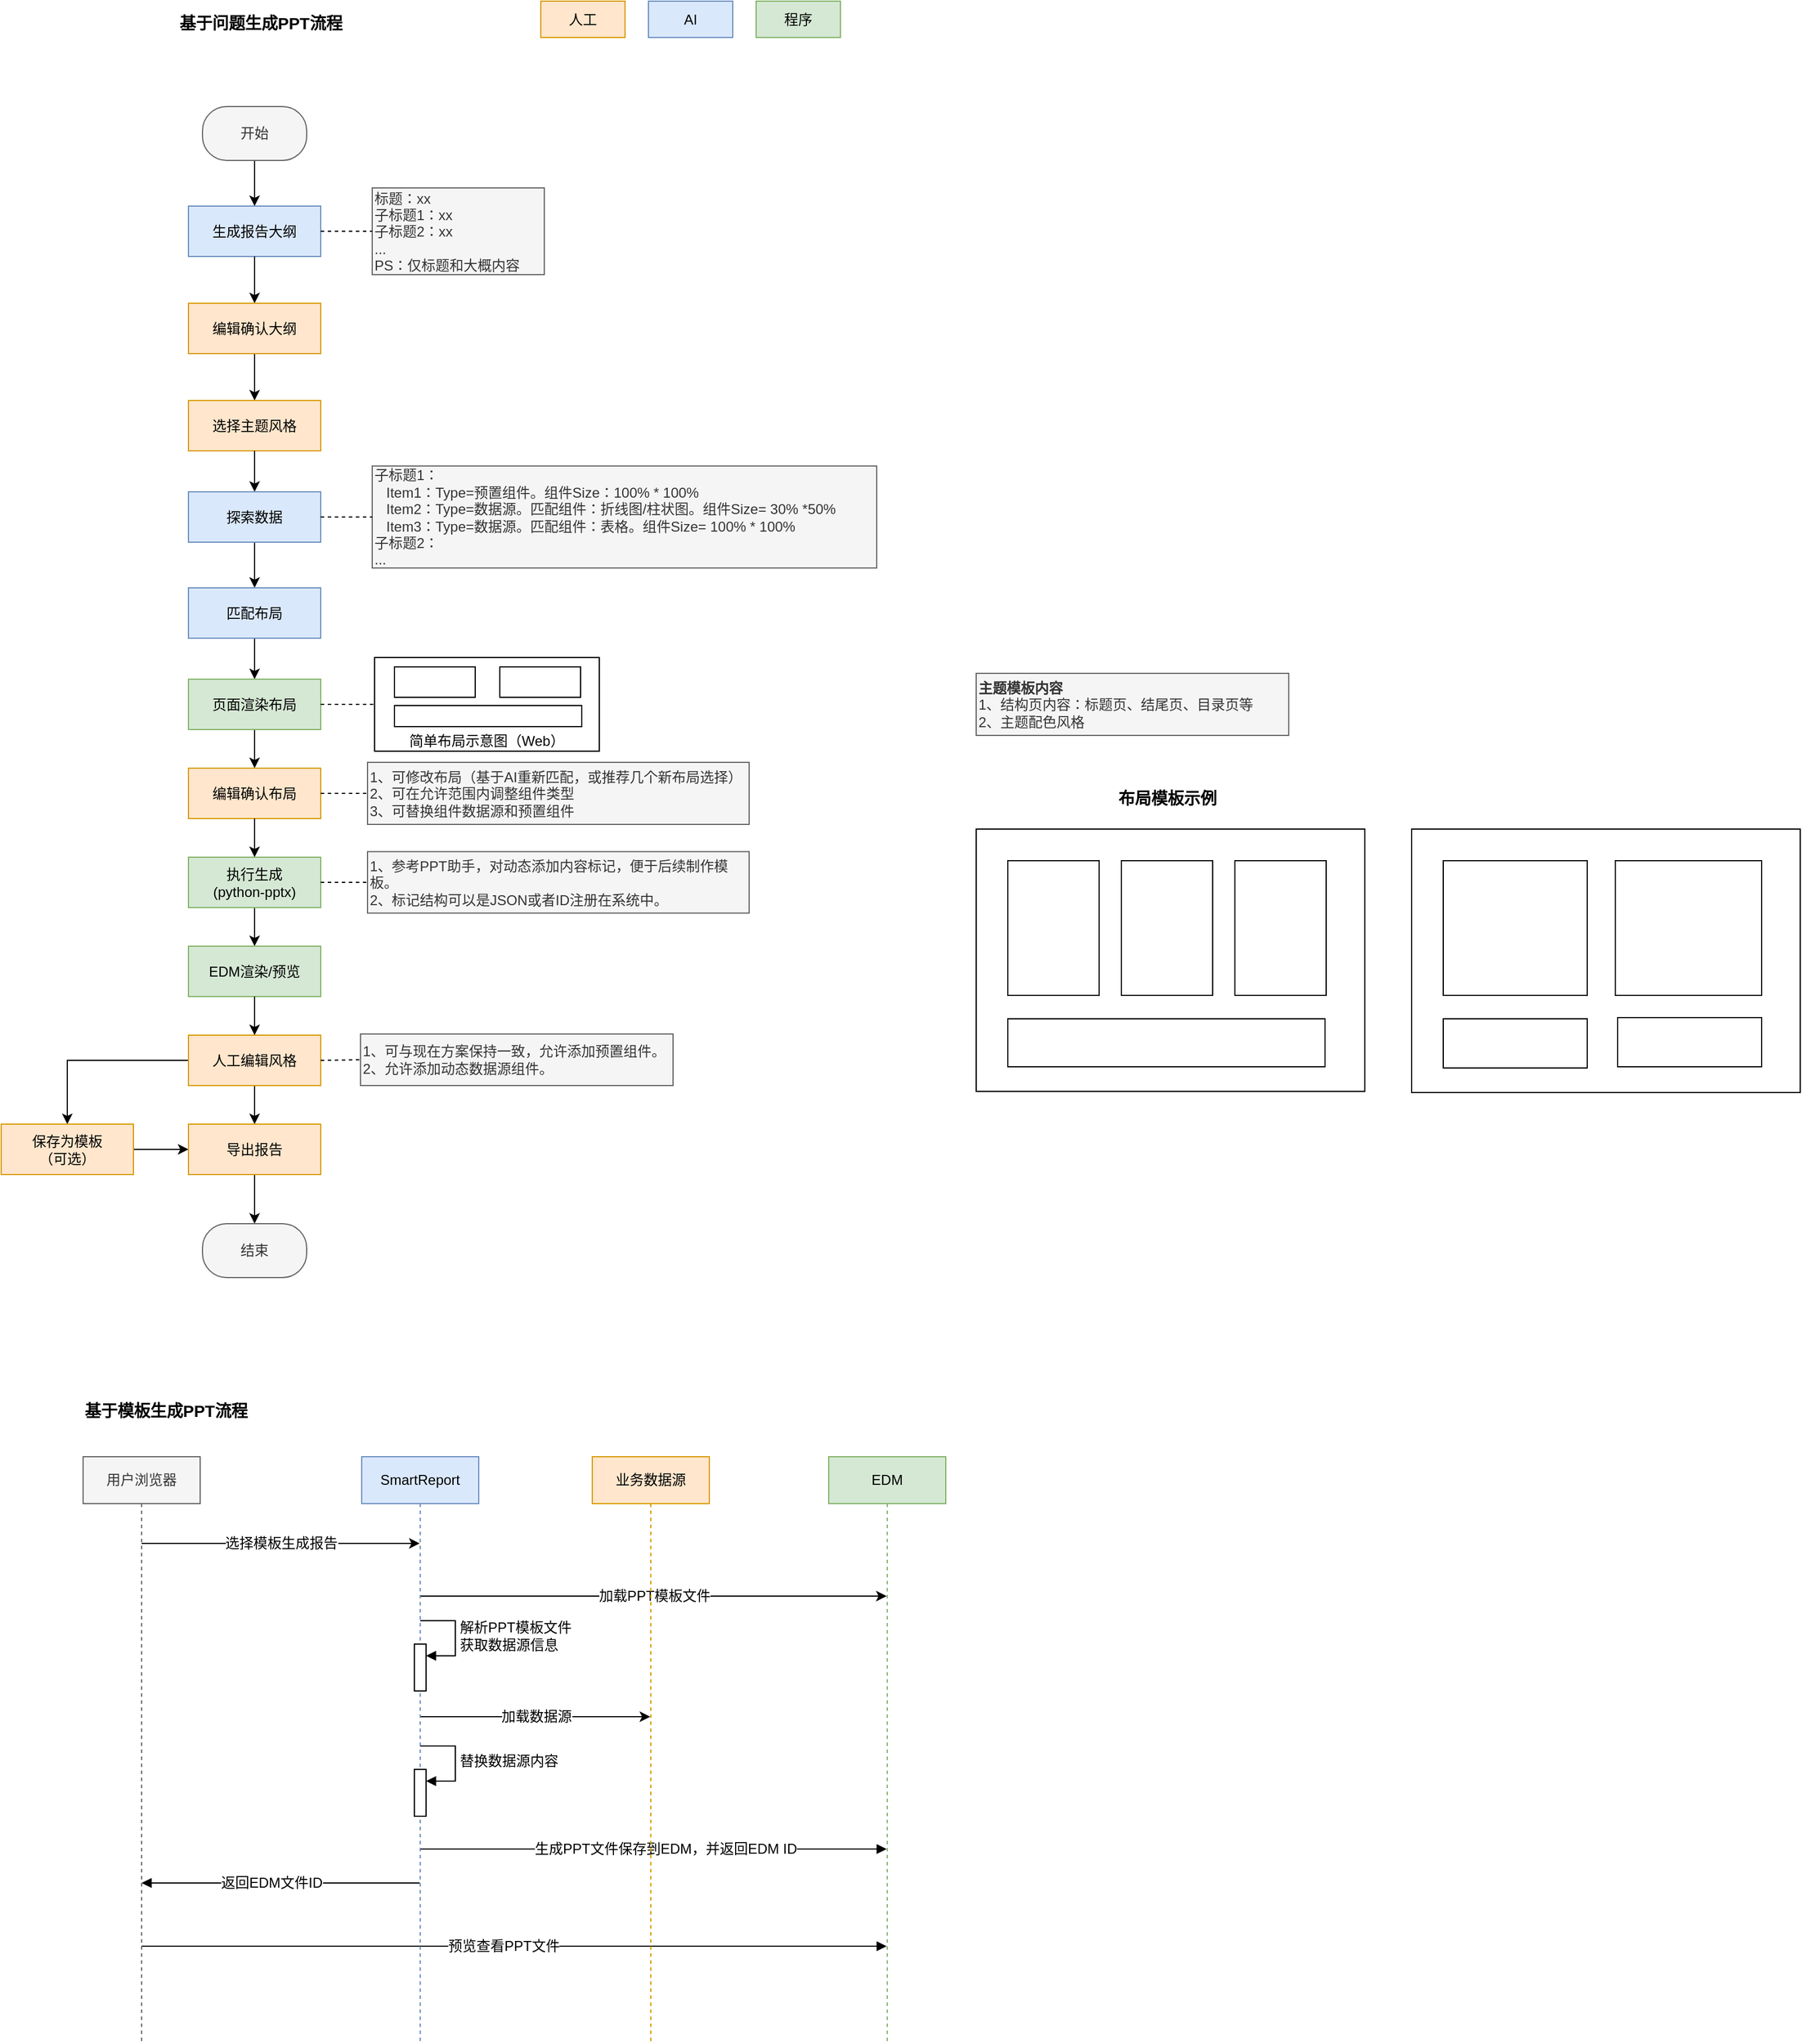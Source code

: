<mxfile version="28.0.7">
  <diagram name="第 1 页" id="jk5YHTTTH-RLSOyYegVJ">
    <mxGraphModel dx="1593" dy="970" grid="0" gridSize="10" guides="1" tooltips="1" connect="1" arrows="1" fold="1" page="1" pageScale="1" pageWidth="3300" pageHeight="4681" math="0" shadow="0">
      <root>
        <mxCell id="0" />
        <mxCell id="1" parent="0" />
        <mxCell id="n3WzK0WkApfT9tYa669b-3" style="edgeStyle=orthogonalEdgeStyle;rounded=0;orthogonalLoop=1;jettySize=auto;html=1;exitX=0.5;exitY=1;exitDx=0;exitDy=0;" edge="1" parent="1" source="n3WzK0WkApfT9tYa669b-1" target="n3WzK0WkApfT9tYa669b-2">
          <mxGeometry relative="1" as="geometry" />
        </mxCell>
        <mxCell id="n3WzK0WkApfT9tYa669b-1" value="开始" style="rounded=1;whiteSpace=wrap;html=1;arcSize=45;fillColor=#f5f5f5;strokeColor=#666666;fontColor=#333333;" vertex="1" parent="1">
          <mxGeometry x="471" y="898" width="89" height="46" as="geometry" />
        </mxCell>
        <mxCell id="n3WzK0WkApfT9tYa669b-17" style="edgeStyle=orthogonalEdgeStyle;rounded=0;orthogonalLoop=1;jettySize=auto;html=1;exitX=0.5;exitY=1;exitDx=0;exitDy=0;entryX=0.5;entryY=0;entryDx=0;entryDy=0;" edge="1" parent="1" source="n3WzK0WkApfT9tYa669b-37" target="n3WzK0WkApfT9tYa669b-4">
          <mxGeometry relative="1" as="geometry" />
        </mxCell>
        <mxCell id="n3WzK0WkApfT9tYa669b-2" value="生成报告大纲" style="rounded=0;whiteSpace=wrap;html=1;fillColor=#dae8fc;strokeColor=#6c8ebf;" vertex="1" parent="1">
          <mxGeometry x="459" y="983" width="113" height="43" as="geometry" />
        </mxCell>
        <mxCell id="n3WzK0WkApfT9tYa669b-39" style="edgeStyle=orthogonalEdgeStyle;rounded=0;orthogonalLoop=1;jettySize=auto;html=1;exitX=0.5;exitY=1;exitDx=0;exitDy=0;entryX=0.5;entryY=0;entryDx=0;entryDy=0;" edge="1" parent="1" source="n3WzK0WkApfT9tYa669b-40" target="n3WzK0WkApfT9tYa669b-18">
          <mxGeometry relative="1" as="geometry" />
        </mxCell>
        <mxCell id="n3WzK0WkApfT9tYa669b-4" value="选择主题风格" style="rounded=0;whiteSpace=wrap;html=1;fillColor=#ffe6cc;strokeColor=#d79b00;" vertex="1" parent="1">
          <mxGeometry x="459" y="1149" width="113" height="43" as="geometry" />
        </mxCell>
        <mxCell id="n3WzK0WkApfT9tYa669b-14" value="人工" style="rounded=0;whiteSpace=wrap;html=1;fillColor=#ffe6cc;strokeColor=#d79b00;" vertex="1" parent="1">
          <mxGeometry x="760" y="808" width="72" height="31" as="geometry" />
        </mxCell>
        <mxCell id="n3WzK0WkApfT9tYa669b-15" value="AI" style="rounded=0;whiteSpace=wrap;html=1;fillColor=#dae8fc;strokeColor=#6c8ebf;" vertex="1" parent="1">
          <mxGeometry x="852" y="808" width="72" height="31" as="geometry" />
        </mxCell>
        <mxCell id="n3WzK0WkApfT9tYa669b-16" value="程序" style="rounded=0;whiteSpace=wrap;html=1;fillColor=#d5e8d4;strokeColor=#82b366;" vertex="1" parent="1">
          <mxGeometry x="944" y="808" width="72" height="31" as="geometry" />
        </mxCell>
        <mxCell id="n3WzK0WkApfT9tYa669b-43" style="edgeStyle=orthogonalEdgeStyle;rounded=0;orthogonalLoop=1;jettySize=auto;html=1;exitX=0.5;exitY=1;exitDx=0;exitDy=0;entryX=0.5;entryY=0;entryDx=0;entryDy=0;" edge="1" parent="1" source="n3WzK0WkApfT9tYa669b-18" target="n3WzK0WkApfT9tYa669b-42">
          <mxGeometry relative="1" as="geometry" />
        </mxCell>
        <mxCell id="n3WzK0WkApfT9tYa669b-18" value="匹配布局" style="rounded=0;whiteSpace=wrap;html=1;fillColor=#dae8fc;strokeColor=#6c8ebf;" vertex="1" parent="1">
          <mxGeometry x="459" y="1309" width="113" height="43" as="geometry" />
        </mxCell>
        <mxCell id="n3WzK0WkApfT9tYa669b-19" value="布局模板示例" style="text;html=1;align=center;verticalAlign=middle;whiteSpace=wrap;rounded=0;fontStyle=1;fontSize=14;" vertex="1" parent="1">
          <mxGeometry x="1229.5" y="1474" width="131" height="30" as="geometry" />
        </mxCell>
        <mxCell id="n3WzK0WkApfT9tYa669b-26" value="" style="rounded=0;whiteSpace=wrap;html=1;" vertex="1" parent="1">
          <mxGeometry x="1132" y="1515" width="332" height="224" as="geometry" />
        </mxCell>
        <mxCell id="n3WzK0WkApfT9tYa669b-27" value="" style="rounded=0;whiteSpace=wrap;html=1;" vertex="1" parent="1">
          <mxGeometry x="1159" y="1542" width="78" height="115" as="geometry" />
        </mxCell>
        <mxCell id="n3WzK0WkApfT9tYa669b-28" value="" style="rounded=0;whiteSpace=wrap;html=1;" vertex="1" parent="1">
          <mxGeometry x="1256" y="1542" width="78" height="115" as="geometry" />
        </mxCell>
        <mxCell id="n3WzK0WkApfT9tYa669b-29" value="" style="rounded=0;whiteSpace=wrap;html=1;" vertex="1" parent="1">
          <mxGeometry x="1353" y="1542" width="78" height="115" as="geometry" />
        </mxCell>
        <mxCell id="n3WzK0WkApfT9tYa669b-30" value="" style="rounded=0;whiteSpace=wrap;html=1;" vertex="1" parent="1">
          <mxGeometry x="1159" y="1677" width="271" height="41" as="geometry" />
        </mxCell>
        <mxCell id="n3WzK0WkApfT9tYa669b-31" value="" style="rounded=0;whiteSpace=wrap;html=1;" vertex="1" parent="1">
          <mxGeometry x="1504" y="1515" width="332" height="225" as="geometry" />
        </mxCell>
        <mxCell id="n3WzK0WkApfT9tYa669b-32" value="" style="rounded=0;whiteSpace=wrap;html=1;" vertex="1" parent="1">
          <mxGeometry x="1531" y="1542" width="123" height="115" as="geometry" />
        </mxCell>
        <mxCell id="n3WzK0WkApfT9tYa669b-34" value="" style="rounded=0;whiteSpace=wrap;html=1;" vertex="1" parent="1">
          <mxGeometry x="1678" y="1542" width="125" height="115" as="geometry" />
        </mxCell>
        <mxCell id="n3WzK0WkApfT9tYa669b-35" value="" style="rounded=0;whiteSpace=wrap;html=1;" vertex="1" parent="1">
          <mxGeometry x="1531" y="1677" width="123" height="42" as="geometry" />
        </mxCell>
        <mxCell id="n3WzK0WkApfT9tYa669b-36" value="" style="rounded=0;whiteSpace=wrap;html=1;" vertex="1" parent="1">
          <mxGeometry x="1680" y="1676" width="123" height="42" as="geometry" />
        </mxCell>
        <mxCell id="n3WzK0WkApfT9tYa669b-38" value="" style="edgeStyle=orthogonalEdgeStyle;rounded=0;orthogonalLoop=1;jettySize=auto;html=1;exitX=0.5;exitY=1;exitDx=0;exitDy=0;entryX=0.5;entryY=0;entryDx=0;entryDy=0;" edge="1" parent="1" source="n3WzK0WkApfT9tYa669b-2" target="n3WzK0WkApfT9tYa669b-37">
          <mxGeometry relative="1" as="geometry">
            <mxPoint x="516" y="1026" as="sourcePoint" />
            <mxPoint x="516" y="1168" as="targetPoint" />
          </mxGeometry>
        </mxCell>
        <mxCell id="n3WzK0WkApfT9tYa669b-37" value="编辑确认大纲" style="rounded=0;whiteSpace=wrap;html=1;fillColor=#ffe6cc;strokeColor=#d79b00;" vertex="1" parent="1">
          <mxGeometry x="459" y="1066" width="113" height="43" as="geometry" />
        </mxCell>
        <mxCell id="n3WzK0WkApfT9tYa669b-41" value="" style="edgeStyle=orthogonalEdgeStyle;rounded=0;orthogonalLoop=1;jettySize=auto;html=1;exitX=0.5;exitY=1;exitDx=0;exitDy=0;entryX=0.5;entryY=0;entryDx=0;entryDy=0;" edge="1" parent="1" source="n3WzK0WkApfT9tYa669b-4" target="n3WzK0WkApfT9tYa669b-40">
          <mxGeometry relative="1" as="geometry">
            <mxPoint x="516" y="1192" as="sourcePoint" />
            <mxPoint x="516" y="1335" as="targetPoint" />
          </mxGeometry>
        </mxCell>
        <mxCell id="n3WzK0WkApfT9tYa669b-40" value="探索数据" style="rounded=0;whiteSpace=wrap;html=1;fillColor=#dae8fc;strokeColor=#6c8ebf;" vertex="1" parent="1">
          <mxGeometry x="459" y="1227" width="113" height="43" as="geometry" />
        </mxCell>
        <mxCell id="n3WzK0WkApfT9tYa669b-49" style="edgeStyle=orthogonalEdgeStyle;rounded=0;orthogonalLoop=1;jettySize=auto;html=1;exitX=0.5;exitY=1;exitDx=0;exitDy=0;entryX=0.5;entryY=0;entryDx=0;entryDy=0;" edge="1" parent="1" source="n3WzK0WkApfT9tYa669b-42" target="n3WzK0WkApfT9tYa669b-44">
          <mxGeometry relative="1" as="geometry" />
        </mxCell>
        <mxCell id="n3WzK0WkApfT9tYa669b-42" value="页面渲染布局" style="rounded=0;whiteSpace=wrap;html=1;fillColor=#d5e8d4;strokeColor=#82b366;" vertex="1" parent="1">
          <mxGeometry x="459" y="1387" width="113" height="43" as="geometry" />
        </mxCell>
        <mxCell id="n3WzK0WkApfT9tYa669b-44" value="编辑确认布局" style="rounded=0;whiteSpace=wrap;html=1;fillColor=#ffe6cc;strokeColor=#d79b00;" vertex="1" parent="1">
          <mxGeometry x="459" y="1463" width="113" height="43" as="geometry" />
        </mxCell>
        <mxCell id="n3WzK0WkApfT9tYa669b-45" value="&lt;font style=&quot;font-size: 14px;&quot;&gt;基于问题生成PPT流程&lt;/font&gt;" style="text;html=1;align=center;verticalAlign=middle;whiteSpace=wrap;rounded=0;fontStyle=1" vertex="1" parent="1">
          <mxGeometry x="436" y="812" width="170" height="30" as="geometry" />
        </mxCell>
        <mxCell id="n3WzK0WkApfT9tYa669b-50" value="标题：xx&lt;br&gt;&lt;div&gt;&lt;div style=&quot;&quot;&gt;子标题1：xx&lt;/div&gt;&lt;div style=&quot;&quot;&gt;&lt;span style=&quot;background-color: transparent; color: light-dark(rgb(51, 51, 51), rgb(193, 193, 193));&quot;&gt;子标题2&lt;/span&gt;：xx&lt;br&gt;&lt;/div&gt;&lt;/div&gt;&lt;div style=&quot;&quot;&gt;...&lt;/div&gt;&lt;div style=&quot;&quot;&gt;PS：仅标题和大概内容&lt;/div&gt;" style="rounded=0;whiteSpace=wrap;html=1;align=left;fillColor=#f5f5f5;fontColor=#333333;strokeColor=#666666;" vertex="1" parent="1">
          <mxGeometry x="616" y="967.5" width="147" height="74" as="geometry" />
        </mxCell>
        <mxCell id="n3WzK0WkApfT9tYa669b-51" value="" style="endArrow=none;dashed=1;html=1;rounded=0;exitX=1;exitY=0.5;exitDx=0;exitDy=0;entryX=0;entryY=0.5;entryDx=0;entryDy=0;" edge="1" parent="1" source="n3WzK0WkApfT9tYa669b-2" target="n3WzK0WkApfT9tYa669b-50">
          <mxGeometry width="50" height="50" relative="1" as="geometry">
            <mxPoint x="584" y="1093" as="sourcePoint" />
            <mxPoint x="634" y="1043" as="targetPoint" />
          </mxGeometry>
        </mxCell>
        <mxCell id="n3WzK0WkApfT9tYa669b-53" value="&lt;div&gt;&lt;div style=&quot;&quot;&gt;子标题1：&lt;/div&gt;&lt;div style=&quot;&quot;&gt;&amp;nbsp; &amp;nbsp;Item1：Type=预置组件。组件Size：100% * 100%&lt;/div&gt;&lt;div style=&quot;&quot;&gt;&amp;nbsp; &amp;nbsp;Item2：Type=数据源。匹配组件：折线图/柱状图。组件Size= 30% *50%&lt;/div&gt;&lt;div style=&quot;&quot;&gt;&amp;nbsp; &amp;nbsp;Item3：Type=数据源。匹配组件：表格。&lt;span style=&quot;background-color: transparent; color: light-dark(rgb(51, 51, 51), rgb(193, 193, 193));&quot;&gt;组件Size=&amp;nbsp;&lt;/span&gt;&lt;span style=&quot;background-color: transparent; color: light-dark(rgb(51, 51, 51), rgb(193, 193, 193));&quot;&gt;100% * 100%&lt;/span&gt;&lt;/div&gt;&lt;div style=&quot;&quot;&gt;&lt;span style=&quot;background-color: transparent; color: light-dark(rgb(51, 51, 51), rgb(193, 193, 193));&quot;&gt;子标题2：&lt;br&gt;...&lt;/span&gt;&lt;/div&gt;&lt;/div&gt;" style="rounded=0;whiteSpace=wrap;html=1;align=left;fillColor=#f5f5f5;fontColor=#333333;strokeColor=#666666;" vertex="1" parent="1">
          <mxGeometry x="616" y="1204.94" width="431" height="87.12" as="geometry" />
        </mxCell>
        <mxCell id="n3WzK0WkApfT9tYa669b-54" value="" style="endArrow=none;dashed=1;html=1;rounded=0;exitX=1;exitY=0.5;exitDx=0;exitDy=0;entryX=0;entryY=0.5;entryDx=0;entryDy=0;" edge="1" parent="1" source="n3WzK0WkApfT9tYa669b-40" target="n3WzK0WkApfT9tYa669b-53">
          <mxGeometry width="50" height="50" relative="1" as="geometry">
            <mxPoint x="582" y="1015" as="sourcePoint" />
            <mxPoint x="626" y="1015" as="targetPoint" />
          </mxGeometry>
        </mxCell>
        <mxCell id="n3WzK0WkApfT9tYa669b-55" value="简单布局示意图（Web）" style="rounded=0;whiteSpace=wrap;html=1;verticalAlign=bottom;" vertex="1" parent="1">
          <mxGeometry x="618" y="1368.5" width="192" height="80" as="geometry" />
        </mxCell>
        <mxCell id="n3WzK0WkApfT9tYa669b-59" value="" style="rounded=0;whiteSpace=wrap;html=1;" vertex="1" parent="1">
          <mxGeometry x="635" y="1376.5" width="69" height="26" as="geometry" />
        </mxCell>
        <mxCell id="n3WzK0WkApfT9tYa669b-60" value="" style="endArrow=none;dashed=1;html=1;rounded=0;exitX=1;exitY=0.5;exitDx=0;exitDy=0;entryX=0;entryY=0.5;entryDx=0;entryDy=0;" edge="1" parent="1" source="n3WzK0WkApfT9tYa669b-42" target="n3WzK0WkApfT9tYa669b-55">
          <mxGeometry width="50" height="50" relative="1" as="geometry">
            <mxPoint x="582" y="1259" as="sourcePoint" />
            <mxPoint x="626" y="1259" as="targetPoint" />
          </mxGeometry>
        </mxCell>
        <mxCell id="n3WzK0WkApfT9tYa669b-61" value="" style="rounded=0;whiteSpace=wrap;html=1;" vertex="1" parent="1">
          <mxGeometry x="725" y="1376.5" width="69" height="26" as="geometry" />
        </mxCell>
        <mxCell id="n3WzK0WkApfT9tYa669b-62" value="" style="rounded=0;whiteSpace=wrap;html=1;" vertex="1" parent="1">
          <mxGeometry x="635" y="1409.5" width="160" height="18" as="geometry" />
        </mxCell>
        <mxCell id="n3WzK0WkApfT9tYa669b-63" value="&lt;div style=&quot;&quot;&gt;1、可修改布局（基于AI重新匹配，或推荐几个新布局选择）&lt;/div&gt;&lt;div style=&quot;&quot;&gt;2、可在允许范围内调整组件类型&lt;/div&gt;&lt;div style=&quot;&quot;&gt;3、可替换组件数据源和预置组件&lt;/div&gt;" style="rounded=0;whiteSpace=wrap;html=1;align=left;fillColor=#f5f5f5;fontColor=#333333;strokeColor=#666666;" vertex="1" parent="1">
          <mxGeometry x="612" y="1458" width="326" height="53" as="geometry" />
        </mxCell>
        <mxCell id="n3WzK0WkApfT9tYa669b-64" value="" style="endArrow=none;dashed=1;html=1;rounded=0;exitX=1;exitY=0.5;exitDx=0;exitDy=0;entryX=0;entryY=0.5;entryDx=0;entryDy=0;" edge="1" parent="1" source="n3WzK0WkApfT9tYa669b-44" target="n3WzK0WkApfT9tYa669b-63">
          <mxGeometry width="50" height="50" relative="1" as="geometry">
            <mxPoint x="582" y="1419" as="sourcePoint" />
            <mxPoint x="628" y="1419" as="targetPoint" />
          </mxGeometry>
        </mxCell>
        <mxCell id="n3WzK0WkApfT9tYa669b-68" style="edgeStyle=orthogonalEdgeStyle;rounded=0;orthogonalLoop=1;jettySize=auto;html=1;exitX=0.5;exitY=1;exitDx=0;exitDy=0;entryX=0.5;entryY=0;entryDx=0;entryDy=0;" edge="1" parent="1" source="n3WzK0WkApfT9tYa669b-65" target="n3WzK0WkApfT9tYa669b-67">
          <mxGeometry relative="1" as="geometry" />
        </mxCell>
        <mxCell id="n3WzK0WkApfT9tYa669b-65" value="执行生成&lt;div&gt;(python-pptx)&lt;/div&gt;" style="rounded=0;whiteSpace=wrap;html=1;fillColor=#d5e8d4;strokeColor=#82b366;" vertex="1" parent="1">
          <mxGeometry x="459" y="1539" width="113" height="43" as="geometry" />
        </mxCell>
        <mxCell id="n3WzK0WkApfT9tYa669b-66" style="edgeStyle=orthogonalEdgeStyle;rounded=0;orthogonalLoop=1;jettySize=auto;html=1;exitX=0.5;exitY=1;exitDx=0;exitDy=0;entryX=0.5;entryY=0;entryDx=0;entryDy=0;" edge="1" parent="1" source="n3WzK0WkApfT9tYa669b-44" target="n3WzK0WkApfT9tYa669b-65">
          <mxGeometry relative="1" as="geometry">
            <mxPoint x="526" y="1440" as="sourcePoint" />
            <mxPoint x="526" y="1473" as="targetPoint" />
          </mxGeometry>
        </mxCell>
        <mxCell id="n3WzK0WkApfT9tYa669b-67" value="EDM渲染/预览" style="rounded=0;whiteSpace=wrap;html=1;fillColor=#d5e8d4;strokeColor=#82b366;" vertex="1" parent="1">
          <mxGeometry x="459" y="1615" width="113" height="43" as="geometry" />
        </mxCell>
        <mxCell id="n3WzK0WkApfT9tYa669b-76" style="edgeStyle=orthogonalEdgeStyle;rounded=0;orthogonalLoop=1;jettySize=auto;html=1;exitX=0.5;exitY=1;exitDx=0;exitDy=0;entryX=0.5;entryY=0;entryDx=0;entryDy=0;" edge="1" parent="1" source="n3WzK0WkApfT9tYa669b-69" target="n3WzK0WkApfT9tYa669b-74">
          <mxGeometry relative="1" as="geometry" />
        </mxCell>
        <mxCell id="n3WzK0WkApfT9tYa669b-78" style="edgeStyle=orthogonalEdgeStyle;rounded=0;orthogonalLoop=1;jettySize=auto;html=1;exitX=0;exitY=0.5;exitDx=0;exitDy=0;entryX=0.5;entryY=0;entryDx=0;entryDy=0;" edge="1" parent="1" source="n3WzK0WkApfT9tYa669b-69" target="n3WzK0WkApfT9tYa669b-73">
          <mxGeometry relative="1" as="geometry" />
        </mxCell>
        <mxCell id="n3WzK0WkApfT9tYa669b-69" value="人工编辑风格" style="rounded=0;whiteSpace=wrap;html=1;fillColor=#ffe6cc;strokeColor=#d79b00;" vertex="1" parent="1">
          <mxGeometry x="459" y="1691" width="113" height="43" as="geometry" />
        </mxCell>
        <mxCell id="n3WzK0WkApfT9tYa669b-70" value="&lt;div style=&quot;&quot;&gt;1、可与现在方案保持一致，允许添加预置组件。&lt;/div&gt;&lt;div style=&quot;&quot;&gt;2、允许添加动态数据源组件。&lt;br&gt;&lt;/div&gt;" style="rounded=0;whiteSpace=wrap;html=1;align=left;fillColor=#f5f5f5;fontColor=#333333;strokeColor=#666666;" vertex="1" parent="1">
          <mxGeometry x="606" y="1690" width="267" height="44" as="geometry" />
        </mxCell>
        <mxCell id="n3WzK0WkApfT9tYa669b-71" value="" style="endArrow=none;dashed=1;html=1;rounded=0;exitX=1;exitY=0.5;exitDx=0;exitDy=0;entryX=0;entryY=0.5;entryDx=0;entryDy=0;" edge="1" parent="1" source="n3WzK0WkApfT9tYa669b-69" target="n3WzK0WkApfT9tYa669b-70">
          <mxGeometry width="50" height="50" relative="1" as="geometry">
            <mxPoint x="582" y="1495" as="sourcePoint" />
            <mxPoint x="622" y="1495" as="targetPoint" />
          </mxGeometry>
        </mxCell>
        <mxCell id="n3WzK0WkApfT9tYa669b-72" style="edgeStyle=orthogonalEdgeStyle;rounded=0;orthogonalLoop=1;jettySize=auto;html=1;exitX=0.5;exitY=1;exitDx=0;exitDy=0;entryX=0.5;entryY=0;entryDx=0;entryDy=0;" edge="1" parent="1" source="n3WzK0WkApfT9tYa669b-67" target="n3WzK0WkApfT9tYa669b-69">
          <mxGeometry relative="1" as="geometry">
            <mxPoint x="526" y="1592" as="sourcePoint" />
            <mxPoint x="526" y="1625" as="targetPoint" />
          </mxGeometry>
        </mxCell>
        <mxCell id="n3WzK0WkApfT9tYa669b-79" style="edgeStyle=orthogonalEdgeStyle;rounded=0;orthogonalLoop=1;jettySize=auto;html=1;exitX=1;exitY=0.5;exitDx=0;exitDy=0;entryX=0;entryY=0.5;entryDx=0;entryDy=0;" edge="1" parent="1" source="n3WzK0WkApfT9tYa669b-73" target="n3WzK0WkApfT9tYa669b-74">
          <mxGeometry relative="1" as="geometry" />
        </mxCell>
        <mxCell id="n3WzK0WkApfT9tYa669b-73" value="保存为模板&lt;div&gt;（可选）&lt;/div&gt;" style="rounded=0;whiteSpace=wrap;html=1;fillColor=#ffe6cc;strokeColor=#d79b00;" vertex="1" parent="1">
          <mxGeometry x="299" y="1767" width="113" height="43" as="geometry" />
        </mxCell>
        <mxCell id="n3WzK0WkApfT9tYa669b-77" style="edgeStyle=orthogonalEdgeStyle;rounded=0;orthogonalLoop=1;jettySize=auto;html=1;exitX=0.5;exitY=1;exitDx=0;exitDy=0;entryX=0.5;entryY=0;entryDx=0;entryDy=0;" edge="1" parent="1" source="n3WzK0WkApfT9tYa669b-74" target="n3WzK0WkApfT9tYa669b-75">
          <mxGeometry relative="1" as="geometry" />
        </mxCell>
        <mxCell id="n3WzK0WkApfT9tYa669b-74" value="导出报告" style="rounded=0;whiteSpace=wrap;html=1;fillColor=#ffe6cc;strokeColor=#d79b00;" vertex="1" parent="1">
          <mxGeometry x="459" y="1767" width="113" height="43" as="geometry" />
        </mxCell>
        <mxCell id="n3WzK0WkApfT9tYa669b-75" value="结束" style="rounded=1;whiteSpace=wrap;html=1;arcSize=45;fillColor=#f5f5f5;strokeColor=#666666;fontColor=#333333;" vertex="1" parent="1">
          <mxGeometry x="471" y="1852" width="89" height="46" as="geometry" />
        </mxCell>
        <mxCell id="n3WzK0WkApfT9tYa669b-80" value="&lt;div style=&quot;&quot;&gt;&lt;b&gt;主题模板内容&lt;/b&gt;&lt;/div&gt;&lt;div style=&quot;&quot;&gt;1、结构页内容：标题页、结尾页、目录页等&lt;/div&gt;&lt;div style=&quot;&quot;&gt;2、主题配色风格&lt;/div&gt;" style="rounded=0;whiteSpace=wrap;html=1;align=left;fillColor=#f5f5f5;fontColor=#333333;strokeColor=#666666;" vertex="1" parent="1">
          <mxGeometry x="1132" y="1382" width="267" height="53" as="geometry" />
        </mxCell>
        <mxCell id="n3WzK0WkApfT9tYa669b-81" value="&lt;font style=&quot;font-size: 14px;&quot;&gt;基于模板生成PPT流程&lt;/font&gt;" style="text;html=1;align=center;verticalAlign=middle;whiteSpace=wrap;rounded=0;fontStyle=1" vertex="1" parent="1">
          <mxGeometry x="348" y="1997" width="184" height="30" as="geometry" />
        </mxCell>
        <mxCell id="n3WzK0WkApfT9tYa669b-89" value="&lt;div style=&quot;&quot;&gt;1、参考PPT助手，对动态添加内容标记，便于后续制作模板。&lt;/div&gt;&lt;div style=&quot;&quot;&gt;2、标记结构可以是JSON或者ID注册在系统中。&lt;/div&gt;" style="rounded=0;whiteSpace=wrap;html=1;align=left;fillColor=#f5f5f5;fontColor=#333333;strokeColor=#666666;" vertex="1" parent="1">
          <mxGeometry x="612" y="1534.25" width="326" height="52.5" as="geometry" />
        </mxCell>
        <mxCell id="n3WzK0WkApfT9tYa669b-90" value="" style="endArrow=none;dashed=1;html=1;rounded=0;exitX=1;exitY=0.5;exitDx=0;exitDy=0;entryX=0;entryY=0.5;entryDx=0;entryDy=0;" edge="1" parent="1" source="n3WzK0WkApfT9tYa669b-65" target="n3WzK0WkApfT9tYa669b-89">
          <mxGeometry width="50" height="50" relative="1" as="geometry">
            <mxPoint x="582" y="1495" as="sourcePoint" />
            <mxPoint x="622" y="1495" as="targetPoint" />
          </mxGeometry>
        </mxCell>
        <mxCell id="n3WzK0WkApfT9tYa669b-94" value="&lt;font style=&quot;font-size: 12px;&quot;&gt;选择模板生成报告&lt;/font&gt;" style="edgeStyle=orthogonalEdgeStyle;rounded=0;orthogonalLoop=1;jettySize=auto;html=1;curved=0;" edge="1" parent="1" source="n3WzK0WkApfT9tYa669b-91" target="n3WzK0WkApfT9tYa669b-92">
          <mxGeometry relative="1" as="geometry">
            <Array as="points">
              <mxPoint x="528" y="2125" />
              <mxPoint x="528" y="2125" />
            </Array>
          </mxGeometry>
        </mxCell>
        <mxCell id="n3WzK0WkApfT9tYa669b-104" value="预览查看PPT文件" style="edgeStyle=orthogonalEdgeStyle;shape=connector;curved=0;rounded=0;orthogonalLoop=1;jettySize=auto;html=1;strokeColor=default;align=left;verticalAlign=middle;spacingLeft=2;fontFamily=Helvetica;fontSize=12;fontColor=default;labelBackgroundColor=default;endArrow=block;" edge="1" parent="1" source="n3WzK0WkApfT9tYa669b-91" target="n3WzK0WkApfT9tYa669b-93">
          <mxGeometry x="-0.189" relative="1" as="geometry">
            <Array as="points">
              <mxPoint x="716" y="2469" />
              <mxPoint x="716" y="2469" />
            </Array>
            <mxPoint as="offset" />
          </mxGeometry>
        </mxCell>
        <mxCell id="n3WzK0WkApfT9tYa669b-91" value="用户浏览器" style="shape=umlLifeline;perimeter=lifelinePerimeter;whiteSpace=wrap;html=1;container=1;dropTarget=0;collapsible=0;recursiveResize=0;outlineConnect=0;portConstraint=eastwest;newEdgeStyle={&quot;curved&quot;:0,&quot;rounded&quot;:0};fillColor=#f5f5f5;fontColor=#333333;strokeColor=#666666;" vertex="1" parent="1">
          <mxGeometry x="369" y="2051" width="100" height="500" as="geometry" />
        </mxCell>
        <mxCell id="n3WzK0WkApfT9tYa669b-96" value="&lt;font style=&quot;font-size: 12px;&quot;&gt;加载PPT模板文件&lt;/font&gt;" style="edgeStyle=orthogonalEdgeStyle;shape=connector;curved=0;rounded=0;orthogonalLoop=1;jettySize=auto;html=1;strokeColor=default;align=center;verticalAlign=middle;fontFamily=Helvetica;fontSize=11;fontColor=default;labelBackgroundColor=default;endArrow=classic;" edge="1" parent="1" source="n3WzK0WkApfT9tYa669b-92" target="n3WzK0WkApfT9tYa669b-93">
          <mxGeometry relative="1" as="geometry">
            <Array as="points">
              <mxPoint x="875" y="2170" />
              <mxPoint x="875" y="2170" />
            </Array>
          </mxGeometry>
        </mxCell>
        <mxCell id="n3WzK0WkApfT9tYa669b-97" value="&lt;font style=&quot;font-size: 12px;&quot;&gt;加载数据源&lt;/font&gt;" style="edgeStyle=orthogonalEdgeStyle;shape=connector;curved=0;rounded=0;orthogonalLoop=1;jettySize=auto;html=1;strokeColor=default;align=center;verticalAlign=middle;fontFamily=Helvetica;fontSize=11;fontColor=default;labelBackgroundColor=default;endArrow=classic;" edge="1" parent="1" source="n3WzK0WkApfT9tYa669b-92" target="n3WzK0WkApfT9tYa669b-95">
          <mxGeometry relative="1" as="geometry">
            <Array as="points">
              <mxPoint x="756" y="2273" />
              <mxPoint x="756" y="2273" />
            </Array>
          </mxGeometry>
        </mxCell>
        <mxCell id="n3WzK0WkApfT9tYa669b-102" value="生成PPT文件保存到EDM，并返回EDM ID" style="edgeStyle=orthogonalEdgeStyle;shape=connector;curved=0;rounded=0;orthogonalLoop=1;jettySize=auto;html=1;strokeColor=default;align=left;verticalAlign=middle;spacingLeft=2;fontFamily=Helvetica;fontSize=12;fontColor=default;labelBackgroundColor=default;endArrow=block;" edge="1" parent="1" source="n3WzK0WkApfT9tYa669b-92" target="n3WzK0WkApfT9tYa669b-93">
          <mxGeometry x="-0.527" relative="1" as="geometry">
            <Array as="points">
              <mxPoint x="860" y="2386" />
              <mxPoint x="860" y="2386" />
            </Array>
            <mxPoint as="offset" />
          </mxGeometry>
        </mxCell>
        <mxCell id="n3WzK0WkApfT9tYa669b-103" value="返回EDM文件ID" style="edgeStyle=orthogonalEdgeStyle;shape=connector;curved=0;rounded=0;orthogonalLoop=1;jettySize=auto;html=1;strokeColor=default;align=left;verticalAlign=middle;spacingLeft=2;fontFamily=Helvetica;fontSize=12;fontColor=default;labelBackgroundColor=default;endArrow=block;" edge="1" parent="1" source="n3WzK0WkApfT9tYa669b-92" target="n3WzK0WkApfT9tYa669b-91">
          <mxGeometry x="0.459" relative="1" as="geometry">
            <Array as="points">
              <mxPoint x="557" y="2415" />
              <mxPoint x="557" y="2415" />
            </Array>
            <mxPoint as="offset" />
          </mxGeometry>
        </mxCell>
        <mxCell id="n3WzK0WkApfT9tYa669b-92" value="SmartReport" style="shape=umlLifeline;perimeter=lifelinePerimeter;whiteSpace=wrap;html=1;container=1;dropTarget=0;collapsible=0;recursiveResize=0;outlineConnect=0;portConstraint=eastwest;newEdgeStyle={&quot;curved&quot;:0,&quot;rounded&quot;:0};fillColor=#dae8fc;strokeColor=#6c8ebf;" vertex="1" parent="1">
          <mxGeometry x="607" y="2051" width="100" height="500" as="geometry" />
        </mxCell>
        <mxCell id="n3WzK0WkApfT9tYa669b-98" value="" style="html=1;points=[[0,0,0,0,5],[0,1,0,0,-5],[1,0,0,0,5],[1,1,0,0,-5]];perimeter=orthogonalPerimeter;outlineConnect=0;targetShapes=umlLifeline;portConstraint=eastwest;newEdgeStyle={&quot;curved&quot;:0,&quot;rounded&quot;:0};fontFamily=Helvetica;fontSize=11;fontColor=default;labelBackgroundColor=default;" vertex="1" parent="n3WzK0WkApfT9tYa669b-92">
          <mxGeometry x="45" y="160" width="10" height="40" as="geometry" />
        </mxCell>
        <mxCell id="n3WzK0WkApfT9tYa669b-99" value="&lt;font&gt;解析PPT模板文件&lt;/font&gt;&lt;div&gt;&lt;font&gt;获取数据源信息&lt;/font&gt;&lt;/div&gt;" style="html=1;align=left;spacingLeft=2;endArrow=block;rounded=0;edgeStyle=orthogonalEdgeStyle;curved=0;rounded=0;strokeColor=default;verticalAlign=middle;fontFamily=Helvetica;fontSize=12;fontColor=default;labelBackgroundColor=default;" edge="1" target="n3WzK0WkApfT9tYa669b-98" parent="n3WzK0WkApfT9tYa669b-92">
          <mxGeometry relative="1" as="geometry">
            <mxPoint x="50" y="140" as="sourcePoint" />
            <Array as="points">
              <mxPoint x="80" y="170" />
            </Array>
          </mxGeometry>
        </mxCell>
        <mxCell id="n3WzK0WkApfT9tYa669b-100" value="" style="html=1;points=[[0,0,0,0,5],[0,1,0,0,-5],[1,0,0,0,5],[1,1,0,0,-5]];perimeter=orthogonalPerimeter;outlineConnect=0;targetShapes=umlLifeline;portConstraint=eastwest;newEdgeStyle={&quot;curved&quot;:0,&quot;rounded&quot;:0};fontFamily=Helvetica;fontSize=11;fontColor=default;labelBackgroundColor=default;" vertex="1" parent="n3WzK0WkApfT9tYa669b-92">
          <mxGeometry x="45" y="267" width="10" height="40" as="geometry" />
        </mxCell>
        <mxCell id="n3WzK0WkApfT9tYa669b-101" value="替换数据源内容" style="html=1;align=left;spacingLeft=2;endArrow=block;rounded=0;edgeStyle=orthogonalEdgeStyle;curved=0;rounded=0;strokeColor=default;verticalAlign=middle;fontFamily=Helvetica;fontSize=12;fontColor=default;labelBackgroundColor=default;" edge="1" target="n3WzK0WkApfT9tYa669b-100" parent="n3WzK0WkApfT9tYa669b-92">
          <mxGeometry relative="1" as="geometry">
            <mxPoint x="50" y="247" as="sourcePoint" />
            <Array as="points">
              <mxPoint x="80" y="277" />
            </Array>
            <mxPoint as="offset" />
          </mxGeometry>
        </mxCell>
        <mxCell id="n3WzK0WkApfT9tYa669b-93" value="EDM" style="shape=umlLifeline;perimeter=lifelinePerimeter;whiteSpace=wrap;html=1;container=1;dropTarget=0;collapsible=0;recursiveResize=0;outlineConnect=0;portConstraint=eastwest;newEdgeStyle={&quot;curved&quot;:0,&quot;rounded&quot;:0};fillColor=#d5e8d4;strokeColor=#82b366;" vertex="1" parent="1">
          <mxGeometry x="1006" y="2051" width="100" height="500" as="geometry" />
        </mxCell>
        <mxCell id="n3WzK0WkApfT9tYa669b-95" value="业务数据源" style="shape=umlLifeline;perimeter=lifelinePerimeter;whiteSpace=wrap;html=1;container=1;dropTarget=0;collapsible=0;recursiveResize=0;outlineConnect=0;portConstraint=eastwest;newEdgeStyle={&quot;curved&quot;:0,&quot;rounded&quot;:0};fillColor=#ffe6cc;strokeColor=#d79b00;" vertex="1" parent="1">
          <mxGeometry x="804" y="2051" width="100" height="500" as="geometry" />
        </mxCell>
      </root>
    </mxGraphModel>
  </diagram>
</mxfile>
